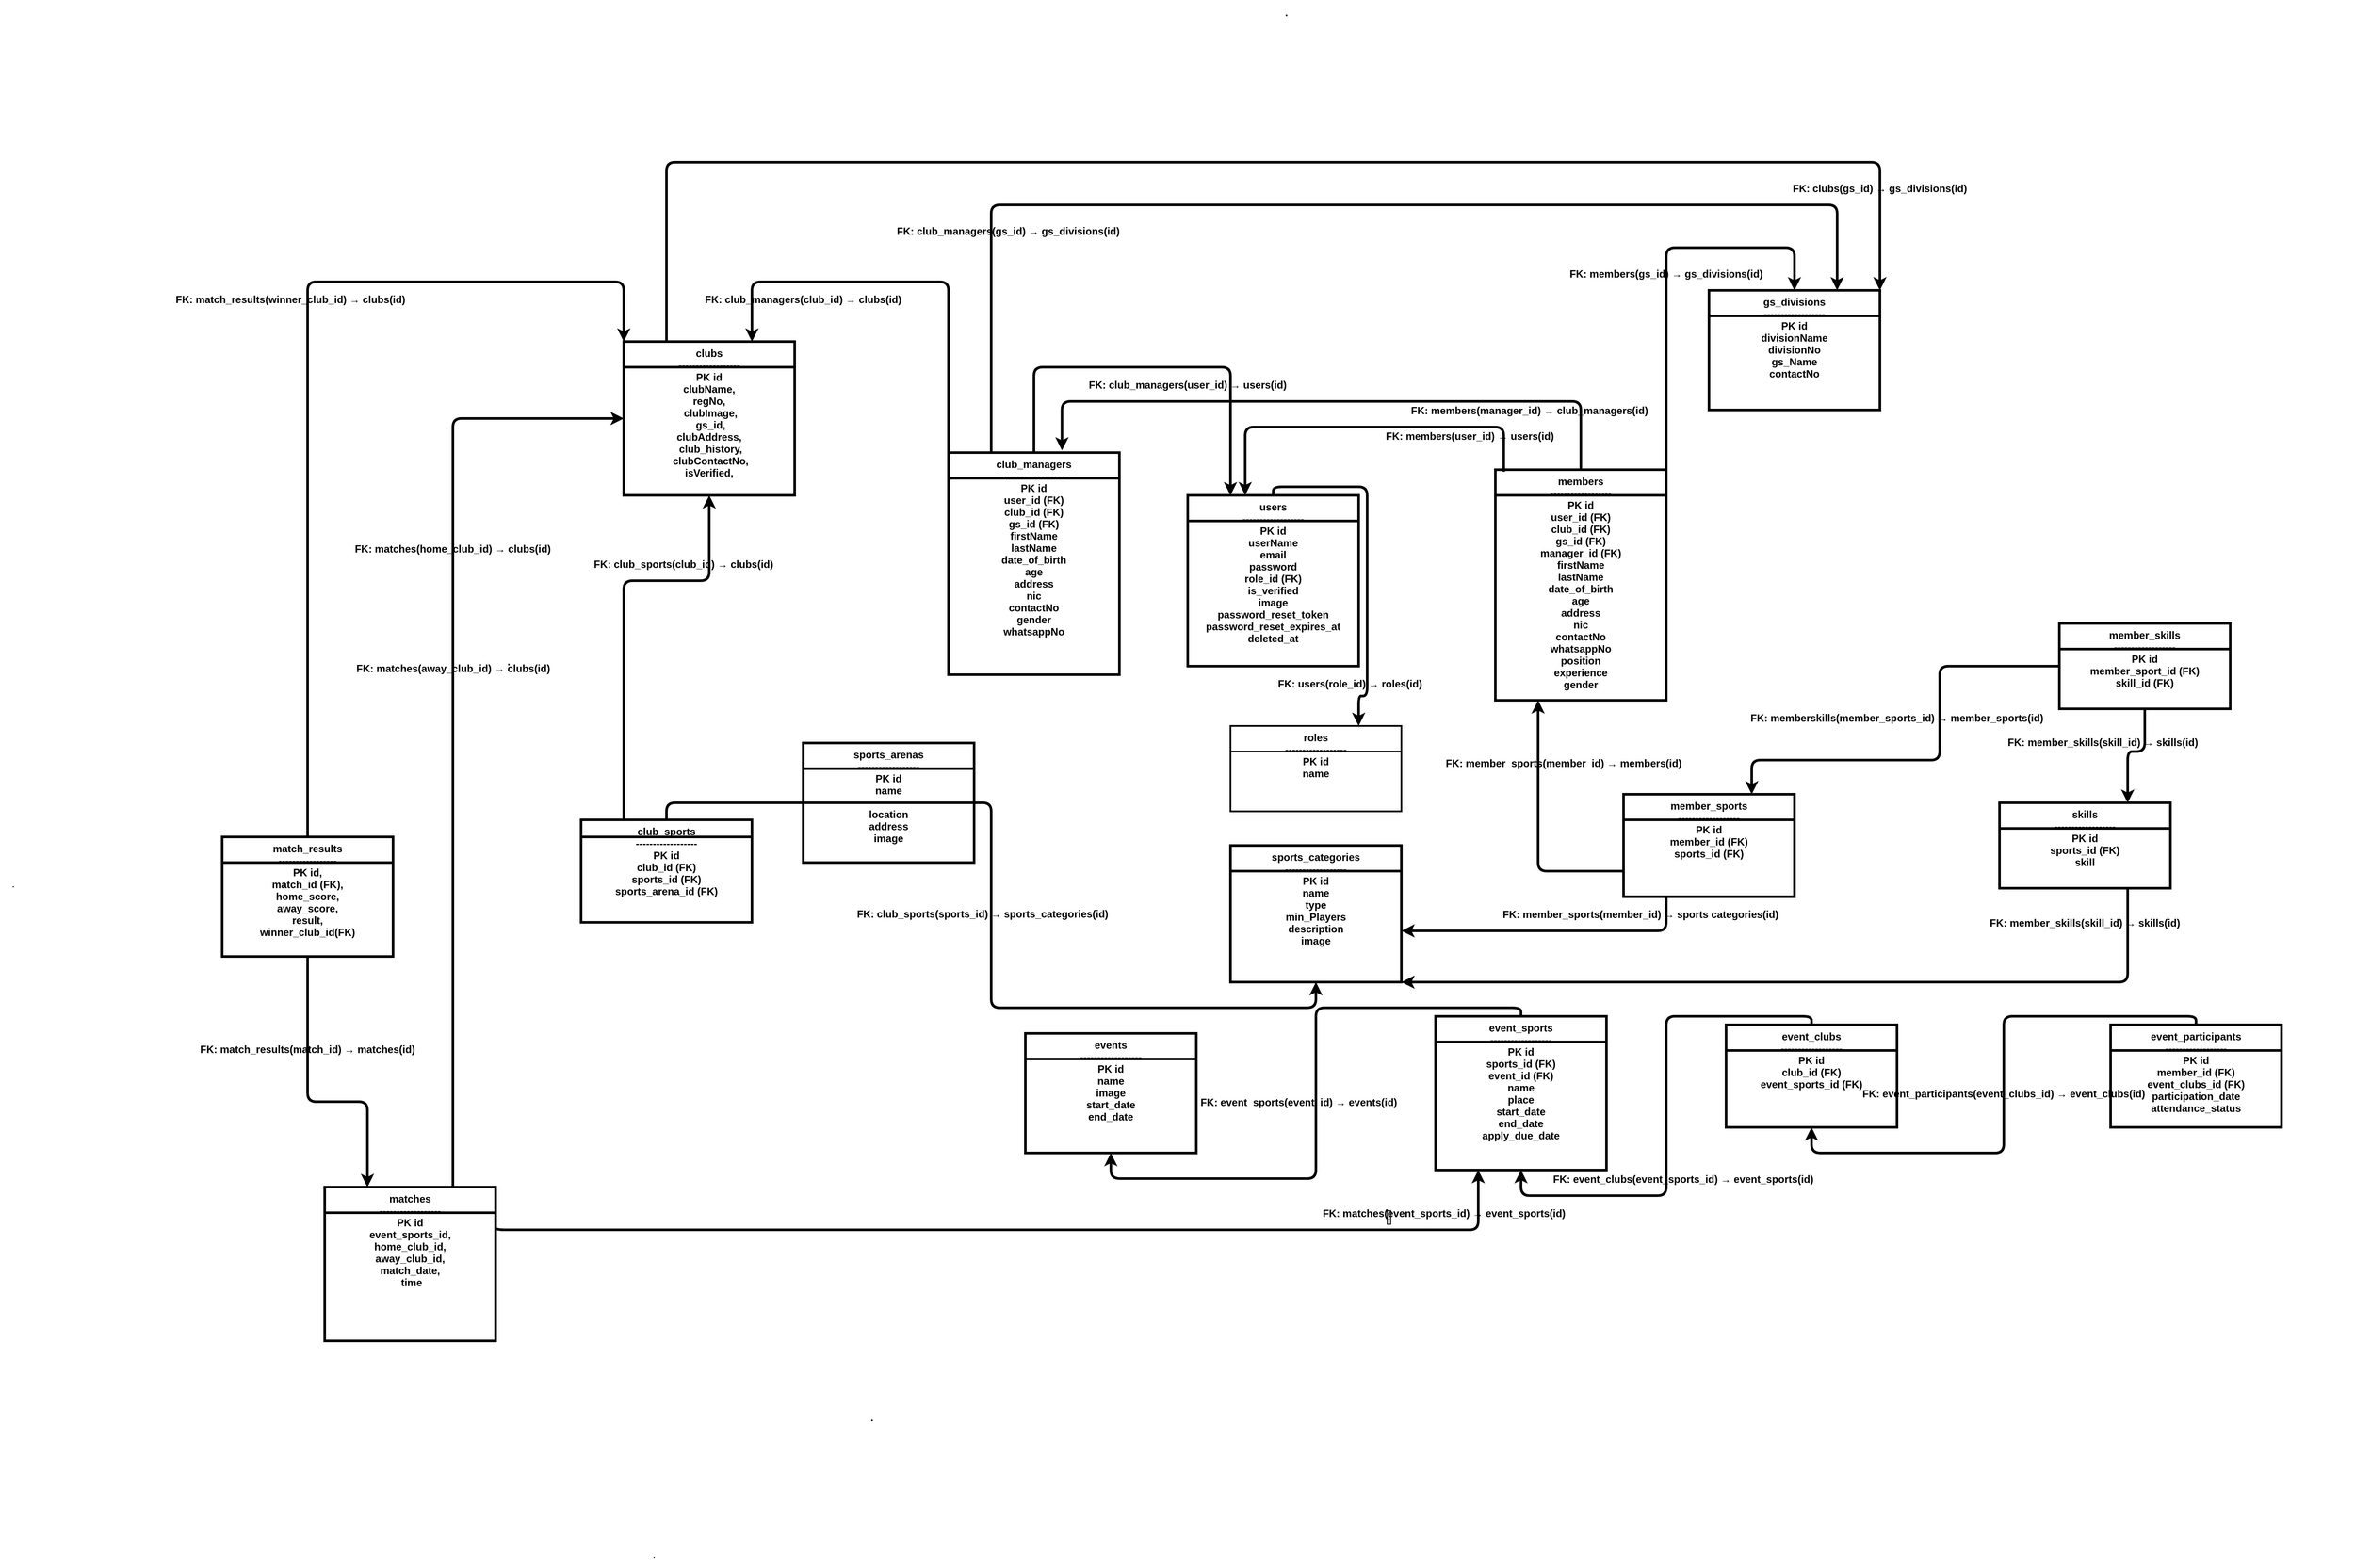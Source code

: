 <mxfile>
    <diagram id="mD2tzZAaCmhHmnnn9W-B" name="Page-1">
        <mxGraphModel dx="2087" dy="1399" grid="1" gridSize="10" guides="1" tooltips="1" connect="1" arrows="1" fold="1" page="1" pageScale="1" pageWidth="850" pageHeight="1100" background="#ffffff" math="0" shadow="0">
            <root>
                <mxCell id="0"/>
                <mxCell id="1" parent="0"/>
                <mxCell id="users" value="users&#10;------------------&#10;PK id&#10;userName&#10;email&#10;password&#10;role_id (FK)&#10;is_verified&#10;image&#10;password_reset_token&#10;password_reset_expires_at&#10;deleted_at" style="shape=table;startSize=30;container=1;collapsible=1;childLayout=tableLayout;fixedRows=1;rowLines=0;fontStyle=1;align=center;resizeLast=1;verticalAlign=top;fontColor=#000000;strokeColor=#000000;fillColor=none;labelBackgroundColor=none;fontSize=12;strokeWidth=3;" parent="1" vertex="1">
                    <mxGeometry x="-10" y="10" width="200" height="200" as="geometry"/>
                </mxCell>
                <mxCell id="roles" value="roles&#10;------------------&#10;PK id&#10;name" style="shape=table;startSize=30;container=1;collapsible=1;childLayout=tableLayout;fixedRows=1;rowLines=0;fontStyle=1;align=center;resizeLast=1;verticalAlign=top;fontColor=#000000;strokeColor=#000000;fillColor=none;labelBackgroundColor=none;fontSize=12;strokeWidth=2;" parent="1" vertex="1">
                    <mxGeometry x="40" y="280" width="200" height="100" as="geometry"/>
                </mxCell>
                <mxCell id="members" value="members&#10;------------------&#10;PK id&#10;user_id (FK)&#10;club_id (FK)&#10;gs_id (FK)&#10;manager_id (FK)&#10;firstName&#10;lastName&#10;date_of_birth&#10;age&#10;address&#10;nic&#10;contactNo&#10;whatsappNo&#10;position&#10;experience&#10;gender" style="shape=table;startSize=30;container=1;collapsible=1;childLayout=tableLayout;fixedRows=1;rowLines=0;fontStyle=1;align=center;resizeLast=1;verticalAlign=top;fontColor=#000000;strokeColor=#000000;fillColor=none;labelBackgroundColor=none;fontSize=12;strokeWidth=3;" parent="1" vertex="1">
                    <mxGeometry x="350" y="-20" width="200" height="270" as="geometry"/>
                </mxCell>
                <mxCell id="club_managers" value="club_managers&#10;------------------&#10;PK id&#10;user_id (FK)&#10;club_id (FK)&#10;gs_id (FK)&#10;firstName&#10;lastName&#10;date_of_birth&#10;age&#10;address&#10;nic&#10;contactNo&#10;gender&#10;whatsappNo" style="shape=table;startSize=30;container=1;collapsible=1;childLayout=tableLayout;fixedRows=1;rowLines=0;fontStyle=1;align=center;resizeLast=1;verticalAlign=top;fontColor=#000000;strokeColor=#000000;fillColor=none;labelBackgroundColor=none;fontSize=12;strokeWidth=3;" parent="1" vertex="1">
                    <mxGeometry x="-290" y="-40" width="200" height="260" as="geometry"/>
                </mxCell>
                <mxCell id="sports_categories" value="sports_categories&#10;------------------&#10;PK id&#10;name&#10;type&#10;min_Players&#10;description&#10;image" style="shape=table;startSize=30;container=1;collapsible=1;childLayout=tableLayout;fixedRows=1;rowLines=0;fontStyle=1;align=center;resizeLast=1;verticalAlign=top;fontColor=#000000;strokeColor=#000000;fillColor=none;labelBackgroundColor=none;fontSize=12;strokeWidth=3;" parent="1" vertex="1">
                    <mxGeometry x="40" y="420" width="200" height="160" as="geometry"/>
                </mxCell>
                <mxCell id="sports_arenas" value="sports_arenas&#10;------------------&#10;PK id&#10;name&#10;&#10;location&#10;address&#10;image" style="shape=table;startSize=30;container=1;collapsible=1;childLayout=tableLayout;fixedRows=1;rowLines=0;fontStyle=1;align=center;resizeLast=1;verticalAlign=top;fontColor=#000000;strokeColor=#000000;fillColor=none;labelBackgroundColor=none;fontSize=12;strokeWidth=3;" parent="1" vertex="1">
                    <mxGeometry x="-460" y="300" width="200" height="140" as="geometry"/>
                </mxCell>
                <mxCell id="club_sports" value="club_sports&#10;------------------&#10;PK id&#10;club_id (FK)&#10;sports_id (FK)&#10;sports_arena_id (FK)" style="shape=table;startSize=20;container=1;collapsible=1;childLayout=tableLayout;fixedRows=1;rowLines=0;fontStyle=1;align=center;resizeLast=1;verticalAlign=top;fontColor=#000000;strokeColor=#000000;fillColor=none;labelBackgroundColor=none;fontSize=12;strokeWidth=3;" parent="1" vertex="1">
                    <mxGeometry x="-720" y="390" width="200" height="120" as="geometry"/>
                </mxCell>
                <mxCell id="gs_divisions" value="gs_divisions&#10;------------------&#10;PK id&#10;divisionName&#10;divisionNo&#10;gs_Name&#10;contactNo" style="shape=table;startSize=30;container=1;collapsible=1;childLayout=tableLayout;fixedRows=1;rowLines=0;fontStyle=1;align=center;resizeLast=1;verticalAlign=top;fontColor=#000000;strokeColor=#000000;fillColor=none;labelBackgroundColor=none;fontSize=12;strokeWidth=3;" parent="1" vertex="1">
                    <mxGeometry x="600" y="-230" width="200" height="140" as="geometry"/>
                </mxCell>
                <mxCell id="skills" value="skills&#10;------------------&#10;PK id&#10;sports_id (FK)&#10;skill" style="shape=table;startSize=30;container=1;collapsible=1;childLayout=tableLayout;fixedRows=1;rowLines=0;fontStyle=1;align=center;resizeLast=1;verticalAlign=top;fontColor=#000000;strokeColor=#000000;fillColor=none;labelBackgroundColor=none;fontSize=12;strokeWidth=3;" parent="1" vertex="1">
                    <mxGeometry x="940" y="370" width="200" height="100" as="geometry"/>
                </mxCell>
                <mxCell id="member_skills" value="member_skills&#10;------------------&#10;PK id&#10;member_sport_id (FK)&#10;skill_id (FK)" style="shape=table;startSize=30;container=1;collapsible=1;childLayout=tableLayout;fixedRows=1;rowLines=0;fontStyle=1;align=center;resizeLast=1;verticalAlign=top;fontColor=#000000;strokeColor=#000000;fillColor=none;labelBackgroundColor=none;fontSize=12;strokeWidth=3;" parent="1" vertex="1">
                    <mxGeometry x="1010" y="160" width="200" height="100" as="geometry"/>
                </mxCell>
                <mxCell id="events" value="events&#10;------------------&#10;PK id&#10;name&#10;image&#10;start_date&#10;end_date" style="shape=table;startSize=30;container=1;collapsible=1;childLayout=tableLayout;fixedRows=1;rowLines=0;fontStyle=1;align=center;resizeLast=1;verticalAlign=top;fontColor=#000000;strokeColor=#000000;fillColor=none;labelBackgroundColor=none;fontSize=12;strokeWidth=3;" parent="1" vertex="1">
                    <mxGeometry x="-200" y="640" width="200" height="140" as="geometry"/>
                </mxCell>
                <mxCell id="event_sports" value="event_sports&#10;------------------&#10;PK id&#10;sports_id (FK)&#10;event_id (FK)&#10;name&#10;place&#10;start_date&#10;end_date&#10;apply_due_date" style="shape=table;startSize=30;container=1;collapsible=1;childLayout=tableLayout;fixedRows=1;rowLines=0;fontStyle=1;align=center;resizeLast=1;verticalAlign=top;fontColor=#000000;strokeColor=#000000;fillColor=none;labelBackgroundColor=none;fontSize=12;strokeWidth=3;" parent="1" vertex="1">
                    <mxGeometry x="280" y="620" width="200" height="180" as="geometry"/>
                </mxCell>
                <mxCell id="event_clubs" value="event_clubs&#10;------------------&#10;PK id&#10;club_id (FK)&#10;event_sports_id (FK)" style="shape=table;startSize=30;container=1;collapsible=1;childLayout=tableLayout;fixedRows=1;rowLines=0;fontStyle=1;align=center;resizeLast=1;verticalAlign=top;fontColor=#000000;strokeColor=#000000;fillColor=none;labelBackgroundColor=none;fontSize=12;strokeWidth=3;" parent="1" vertex="1">
                    <mxGeometry x="620" y="630" width="200" height="120" as="geometry"/>
                </mxCell>
                <mxCell id="event_participants" value="event_participants&#10;------------------&#10;PK id&#10;member_id (FK)&#10;event_clubs_id (FK)&#10;participation_date&#10;attendance_status" style="shape=table;startSize=30;container=1;collapsible=1;childLayout=tableLayout;fixedRows=1;rowLines=0;fontStyle=1;align=center;resizeLast=1;verticalAlign=top;fontColor=#000000;strokeColor=#000000;fillColor=none;labelBackgroundColor=none;fontSize=12;strokeWidth=3;" parent="1" vertex="1">
                    <mxGeometry x="1070" y="630" width="200" height="120" as="geometry"/>
                </mxCell>
                <mxCell id="fk_users_roles" value="FK: users(role_id) → roles(id)" style="edgeStyle=orthogonalEdgeStyle;orthogonalLoop=1;exitX=0.5;exitY=0;entryX=0.75;entryY=0;fontColor=#000000;strokeColor=#000000;labelBackgroundColor=none;fontSize=12;fontStyle=1;entryDx=0;entryDy=0;strokeWidth=3;" parent="1" source="users" target="roles" edge="1">
                    <mxGeometry x="0.829" y="-18" relative="1" as="geometry">
                        <mxPoint x="8" y="-15" as="offset"/>
                    </mxGeometry>
                </mxCell>
                <mxCell id="fk_members_users" value="FK: members(user_id) → users(id)" style="edgeStyle=orthogonalEdgeStyle;orthogonalLoop=1;exitX=0.049;exitY=0.009;entryX=0.336;entryY=-0.001;fontColor=#000000;strokeColor=#000000;entryDx=0;entryDy=0;entryPerimeter=0;labelBackgroundColor=none;fontSize=12;fontStyle=1;exitDx=0;exitDy=0;exitPerimeter=0;strokeWidth=3;" parent="1" source="members" target="users" edge="1">
                    <mxGeometry x="-0.576" y="10" relative="1" as="geometry">
                        <mxPoint as="offset"/>
                        <Array as="points">
                            <mxPoint x="360" y="-70"/>
                            <mxPoint x="57" y="-70"/>
                        </Array>
                    </mxGeometry>
                </mxCell>
                <mxCell id="fk_club_managers_members" value="FK: club_managers(user_id) → users(id)" style="edgeStyle=orthogonalEdgeStyle;orthogonalLoop=1;exitX=0.5;exitY=0;entryX=0.25;entryY=0;entryDx=0;entryDy=0;fontColor=#000000;strokeColor=#000000;labelBackgroundColor=none;fontSize=12;fontStyle=1;strokeWidth=3;" parent="1" edge="1">
                    <mxGeometry x="0.167" y="-20" relative="1" as="geometry">
                        <mxPoint x="40.0" y="10" as="targetPoint"/>
                        <Array as="points">
                            <mxPoint x="-190" y="-140"/>
                            <mxPoint x="40" y="-140"/>
                        </Array>
                        <mxPoint x="-190" y="-40" as="sourcePoint"/>
                        <mxPoint as="offset"/>
                    </mxGeometry>
                </mxCell>
                <mxCell id="fk_member_sports_members" value="FK: member_sports(member_id) → members(id)" style="edgeStyle=orthogonalEdgeStyle;orthogonalLoop=1;exitX=0.5;exitY=0;entryX=0.5;entryY=1;" parent="1" target="members" edge="1">
                    <mxGeometry relative="1" as="geometry"/>
                </mxCell>
                <mxCell id="fk_club_sports_clubs" value="FK: club_sports(club_id) → clubs(id)" style="edgeStyle=orthogonalEdgeStyle;orthogonalLoop=1;exitX=0.5;exitY=0;entryX=0.5;entryY=1;" parent="1" source="club_sports" edge="1">
                    <mxGeometry relative="1" as="geometry"/>
                </mxCell>
                <mxCell id="fk_club_sports_sports" value="FK: club_sports(sports_id) → sports_categories(id)" style="edgeStyle=orthogonalEdgeStyle;orthogonalLoop=1;exitX=0.5;exitY=0;entryX=0.5;entryY=1;fontColor=#000000;strokeColor=#000000;labelBackgroundColor=none;fontSize=12;fontStyle=1;strokeWidth=3;" parent="1" source="club_sports" target="sports_categories" edge="1">
                    <mxGeometry x="0.009" y="-10" relative="1" as="geometry">
                        <Array as="points">
                            <mxPoint x="-620" y="370"/>
                            <mxPoint x="-240" y="370"/>
                            <mxPoint x="-240" y="610"/>
                            <mxPoint x="140" y="610"/>
                        </Array>
                        <mxPoint as="offset"/>
                    </mxGeometry>
                </mxCell>
                <mxCell id="fk_event_sports_events" value="FK: event_sports(event_id) → events(id)" style="edgeStyle=orthogonalEdgeStyle;orthogonalLoop=1;exitX=0.5;exitY=0;entryX=0.5;entryY=1;fontColor=#000000;strokeColor=#000000;labelBackgroundColor=none;fontSize=12;fontStyle=1;strokeWidth=3;" parent="1" source="event_sports" target="events" edge="1">
                    <mxGeometry x="-0.0" y="-20" relative="1" as="geometry">
                        <mxPoint as="offset"/>
                    </mxGeometry>
                </mxCell>
                <mxCell id="fk_event_clubs_event_sports" value="FK: event_clubs(event_sports_id) → event_sports(id)" style="edgeStyle=orthogonalEdgeStyle;orthogonalLoop=1;exitX=0.5;exitY=0;entryX=0.5;entryY=1;fontColor=#000000;strokeColor=#000000;labelBackgroundColor=none;fontSize=12;fontStyle=1;strokeWidth=3;" parent="1" source="event_clubs" target="event_sports" edge="1">
                    <mxGeometry x="0.254" y="20" relative="1" as="geometry">
                        <Array as="points">
                            <mxPoint x="720" y="620"/>
                            <mxPoint x="550" y="620"/>
                            <mxPoint x="550" y="830"/>
                            <mxPoint x="380" y="830"/>
                        </Array>
                        <mxPoint as="offset"/>
                    </mxGeometry>
                </mxCell>
                <mxCell id="fk_event_participants_event_clubs" value="FK: event_participants(event_clubs_id) → event_clubs(id)" style="edgeStyle=orthogonalEdgeStyle;orthogonalLoop=1;exitX=0.5;exitY=0;entryX=0.5;entryY=1;fontColor=#000000;strokeColor=#000000;labelBackgroundColor=none;fontSize=12;fontStyle=1;strokeWidth=3;" parent="1" source="event_participants" target="event_clubs" edge="1">
                    <mxGeometry relative="1" as="geometry">
                        <Array as="points">
                            <mxPoint x="1170" y="620"/>
                            <mxPoint x="945" y="620"/>
                            <mxPoint x="945" y="780"/>
                            <mxPoint x="720" y="780"/>
                        </Array>
                    </mxGeometry>
                </mxCell>
                <mxCell id="2" value="FK: members(gs_id) → gs_divisions(id)" style="edgeStyle=orthogonalEdgeStyle;orthogonalLoop=1;exitX=1;exitY=0;exitDx=0;exitDy=0;entryX=0.5;entryY=0;entryDx=0;entryDy=0;fontColor=#000000;strokeColor=#000000;labelBackgroundColor=none;fontSize=12;fontStyle=1;strokeWidth=3;" parent="1" source="members" target="gs_divisions" edge="1">
                    <mxGeometry relative="1" as="geometry">
                        <mxPoint x="680" y="-250" as="sourcePoint"/>
                        <mxPoint x="670" y="-260" as="targetPoint"/>
                        <Array as="points">
                            <mxPoint x="550" y="-280"/>
                            <mxPoint x="700" y="-280"/>
                        </Array>
                        <mxPoint as="offset"/>
                    </mxGeometry>
                </mxCell>
                <mxCell id="4" value="FK: club_managers(gs_id) → gs_divisions(id)" style="edgeStyle=orthogonalEdgeStyle;orthogonalLoop=1;exitX=0.25;exitY=0;exitDx=0;exitDy=0;entryX=0.75;entryY=0;entryDx=0;entryDy=0;fontColor=#000000;strokeColor=#000000;labelBackgroundColor=none;fontSize=12;fontStyle=1;strokeWidth=3;" parent="1" source="club_managers" target="gs_divisions" edge="1">
                    <mxGeometry x="-0.623" y="-20" relative="1" as="geometry">
                        <mxPoint x="710" y="-220" as="sourcePoint"/>
                        <mxPoint x="450" y="-380" as="targetPoint"/>
                        <Array as="points">
                            <mxPoint x="-240" y="-330"/>
                            <mxPoint x="750" y="-330"/>
                        </Array>
                        <mxPoint as="offset"/>
                    </mxGeometry>
                </mxCell>
                <mxCell id="5" value="FK: member_skills(skill_id) → skills(id)" style="edgeStyle=orthogonalEdgeStyle;orthogonalLoop=1;exitX=0.5;exitY=1;exitDx=0;exitDy=0;entryX=0.75;entryY=0;entryDx=0;entryDy=0;fontColor=#000000;strokeColor=#000000;labelBackgroundColor=none;fontSize=12;fontStyle=1;strokeWidth=3;" parent="1" source="member_skills" target="skills" edge="1">
                    <mxGeometry x="-0.285" y="-28" relative="1" as="geometry">
                        <mxPoint x="1240" y="400" as="sourcePoint"/>
                        <mxPoint x="1200" y="310" as="targetPoint"/>
                        <Array as="points">
                            <mxPoint x="1110" y="310"/>
                            <mxPoint x="1090" y="310"/>
                        </Array>
                        <mxPoint x="-21" y="-8" as="offset"/>
                    </mxGeometry>
                </mxCell>
                <mxCell id="6" value="FK: member_skills(skill_id) → skills(id)" style="edgeStyle=orthogonalEdgeStyle;orthogonalLoop=1;exitX=0.75;exitY=1;exitDx=0;exitDy=0;fontColor=#000000;strokeColor=#000000;labelBackgroundColor=none;fontSize=12;fontStyle=1;entryX=1;entryY=1;entryDx=0;entryDy=0;strokeWidth=3;" parent="1" source="skills" target="sports_categories" edge="1">
                    <mxGeometry x="-0.917" y="-50" relative="1" as="geometry">
                        <mxPoint x="330" y="560" as="sourcePoint"/>
                        <mxPoint x="360" y="570" as="targetPoint"/>
                        <Array as="points">
                            <mxPoint x="1090" y="580"/>
                        </Array>
                        <mxPoint as="offset"/>
                    </mxGeometry>
                </mxCell>
                <mxCell id="8" value="FK: memberskills(member_sports_id) → member_sports(id)" style="edgeStyle=orthogonalEdgeStyle;orthogonalLoop=1;entryX=0.75;entryY=0;entryDx=0;entryDy=0;exitX=0;exitY=0.5;exitDx=0;exitDy=0;fontSize=12;fontColor=#000000;strokeColor=#000000;labelBackgroundColor=none;fontStyle=1;strokeWidth=3;" parent="1" source="member_skills" target="10" edge="1">
                    <mxGeometry x="-0.216" y="-50" relative="1" as="geometry">
                        <mxPoint x="870" y="400" as="sourcePoint"/>
                        <mxPoint x="1201.333" y="-70" as="targetPoint"/>
                        <Array as="points">
                            <mxPoint x="870" y="210"/>
                            <mxPoint x="870" y="320"/>
                            <mxPoint x="650" y="320"/>
                        </Array>
                        <mxPoint as="offset"/>
                    </mxGeometry>
                </mxCell>
                <mxCell id="10" value="member_sports&#10;------------------&#10;PK id&#10;member_id (FK)&#10;sports_id (FK)&#10;" style="shape=table;startSize=30;container=1;collapsible=1;childLayout=tableLayout;fixedRows=1;rowLines=0;fontStyle=1;align=center;resizeLast=1;verticalAlign=top;fontColor=#000000;strokeColor=#000000;fillColor=none;labelBackgroundColor=none;fontSize=12;strokeWidth=3;" parent="1" vertex="1">
                    <mxGeometry x="500" y="360" width="200" height="120" as="geometry"/>
                </mxCell>
                <mxCell id="11" value="FK: member_sports(member_id) → members(id)" style="edgeStyle=orthogonalEdgeStyle;orthogonalLoop=1;entryX=0.25;entryY=1;entryDx=0;entryDy=0;exitX=0;exitY=0.75;exitDx=0;exitDy=0;fontColor=#000000;strokeColor=#000000;labelBackgroundColor=none;fontSize=12;fontStyle=1;strokeWidth=3;" parent="1" source="10" target="members" edge="1">
                    <mxGeometry x="0.513" y="-30" relative="1" as="geometry">
                        <mxPoint x="430" y="360" as="sourcePoint"/>
                        <mxPoint x="730" y="50" as="targetPoint"/>
                        <Array as="points">
                            <mxPoint x="400" y="450"/>
                        </Array>
                        <mxPoint as="offset"/>
                    </mxGeometry>
                </mxCell>
                <mxCell id="12" value="FK: members(manager_id) → club_managers(id)" style="edgeStyle=orthogonalEdgeStyle;orthogonalLoop=1;exitX=0.5;exitY=0;exitDx=0;exitDy=0;entryX=0.664;entryY=-0.01;entryDx=0;entryDy=0;entryPerimeter=0;fontColor=#000000;strokeColor=#000000;labelBackgroundColor=none;fontSize=12;fontStyle=1;strokeWidth=3;" parent="1" source="members" target="club_managers" edge="1">
                    <mxGeometry x="-0.624" y="10" relative="1" as="geometry">
                        <mxPoint x="470" y="-100" as="sourcePoint"/>
                        <mxPoint x="680" y="10" as="targetPoint"/>
                        <Array as="points">
                            <mxPoint x="450" y="-100"/>
                            <mxPoint x="-157" y="-100"/>
                        </Array>
                        <mxPoint as="offset"/>
                    </mxGeometry>
                </mxCell>
                <mxCell id="13" value="FK: member_sports(member_id) → sports categories(id)" style="edgeStyle=orthogonalEdgeStyle;orthogonalLoop=1;fontColor=#000000;strokeColor=#000000;labelBackgroundColor=none;fontSize=12;fontStyle=1;exitX=0.25;exitY=1;exitDx=0;exitDy=0;strokeWidth=3;" parent="1" source="10" edge="1">
                    <mxGeometry x="-0.6" y="-20" relative="1" as="geometry">
                        <mxPoint x="570" y="540" as="sourcePoint"/>
                        <mxPoint x="240" y="520" as="targetPoint"/>
                        <Array as="points">
                            <mxPoint x="550" y="520"/>
                            <mxPoint x="330" y="520"/>
                        </Array>
                        <mxPoint as="offset"/>
                    </mxGeometry>
                </mxCell>
                <mxCell id="15" value="clubs&#10;------------------&#10;PK id&#10;clubName,&#10;regNo,&#10; clubImage,&#10; gs_id, &#10;clubAddress,&#10; club_history,&#10; clubContactNo, &#10;isVerified," style="shape=table;startSize=30;container=1;collapsible=1;childLayout=tableLayout;fixedRows=1;rowLines=0;fontStyle=1;align=center;resizeLast=1;verticalAlign=top;fontColor=#000000;strokeColor=#000000;fillColor=none;labelBackgroundColor=none;fontSize=12;strokeWidth=3;" parent="1" vertex="1">
                    <mxGeometry x="-670" y="-170" width="200" height="180" as="geometry"/>
                </mxCell>
                <mxCell id="16" value="FK: club_managers(club_id) → clubs(id)" style="edgeStyle=orthogonalEdgeStyle;orthogonalLoop=1;exitX=0;exitY=0;entryX=0.75;entryY=0;entryDx=0;entryDy=0;exitDx=0;exitDy=0;fontColor=#000000;strokeColor=#000000;labelBackgroundColor=none;fontSize=12;fontStyle=1;strokeWidth=3;" parent="1" source="club_managers" target="15" edge="1">
                    <mxGeometry x="0.48" y="20" relative="1" as="geometry">
                        <mxPoint x="-560" y="-190" as="sourcePoint"/>
                        <mxPoint x="-330" y="-140" as="targetPoint"/>
                        <Array as="points">
                            <mxPoint x="-290" y="-240"/>
                            <mxPoint x="-520" y="-240"/>
                        </Array>
                        <mxPoint as="offset"/>
                    </mxGeometry>
                </mxCell>
                <mxCell id="17" value="FK: club_sports(club_id) → clubs(id)" style="edgeStyle=orthogonalEdgeStyle;orthogonalLoop=1;entryX=0.5;entryY=1;entryDx=0;entryDy=0;exitX=0.25;exitY=0;exitDx=0;exitDy=0;fontColor=#000000;strokeColor=#000000;labelBackgroundColor=none;fontSize=12;fontStyle=1;strokeWidth=3;" parent="1" source="club_sports" target="15" edge="1">
                    <mxGeometry x="0.458" y="20" relative="1" as="geometry">
                        <mxPoint x="-650" y="200" as="sourcePoint"/>
                        <mxPoint x="-510.0" y="-160" as="targetPoint"/>
                        <Array as="points">
                            <mxPoint x="-670" y="110"/>
                            <mxPoint x="-570" y="110"/>
                        </Array>
                        <mxPoint as="offset"/>
                    </mxGeometry>
                </mxCell>
                <mxCell id="18" value="FK: clubs(gs_id) → gs_divisions(id)" style="edgeStyle=orthogonalEdgeStyle;orthogonalLoop=1;entryX=1;entryY=0;entryDx=0;entryDy=0;exitX=0.25;exitY=0;exitDx=0;exitDy=0;fontColor=#000000;strokeColor=#000000;labelBackgroundColor=none;fontSize=12;fontStyle=1;strokeWidth=3;" parent="1" source="15" target="gs_divisions" edge="1">
                    <mxGeometry x="0.865" relative="1" as="geometry">
                        <mxPoint x="-590" y="-240" as="sourcePoint"/>
                        <mxPoint x="425.0" y="-380" as="targetPoint"/>
                        <Array as="points">
                            <mxPoint x="-620" y="-380"/>
                            <mxPoint x="800" y="-380"/>
                        </Array>
                        <mxPoint as="offset"/>
                    </mxGeometry>
                </mxCell>
                <mxCell id="19" value="." style="text;html=1;align=center;verticalAlign=middle;resizable=0;points=[];autosize=1;strokeColor=none;fillColor=none;fontColor=#000000;labelBackgroundColor=none;fontStyle=1" parent="1" vertex="1">
                    <mxGeometry x="90" y="-570" width="30" height="30" as="geometry"/>
                </mxCell>
                <mxCell id="20" value="." style="text;html=1;align=center;verticalAlign=middle;resizable=0;points=[];autosize=1;strokeColor=none;fillColor=none;fontColor=#000000;labelBackgroundColor=none;labelBorderColor=default;fontSize=12;fontStyle=1" parent="1" vertex="1">
                    <mxGeometry x="210" y="840" width="30" height="30" as="geometry"/>
                </mxCell>
                <mxCell id="22" value="." style="text;html=1;align=center;verticalAlign=middle;resizable=0;points=[];autosize=1;strokeColor=none;fillColor=none;fontColor=#000000;labelBackgroundColor=none;fontSize=12;fontStyle=1" parent="1" vertex="1">
                    <mxGeometry x="-820" y="190" width="30" height="30" as="geometry"/>
                </mxCell>
                <mxCell id="26" value="match_results&#10;-----------------&#10;PK id,&#10;match_id (FK), &#10;home_score, &#10;away_score, &#10;result, &#10;winner_club_id(FK)" style="shape=table;startSize=30;container=1;collapsible=1;childLayout=tableLayout;fixedRows=1;rowLines=0;fontStyle=1;align=center;resizeLast=1;verticalAlign=top;fontColor=#000000;strokeColor=#000000;fillColor=none;labelBackgroundColor=none;fontSize=12;strokeWidth=3;" vertex="1" parent="1">
                    <mxGeometry x="-1140" y="410" width="200" height="140" as="geometry"/>
                </mxCell>
                <mxCell id="27" value="matches&#10;------------------&#10;PK id&#10;event_sports_id, &#10;home_club_id, &#10;away_club_id, &#10;match_date,&#10; time" style="shape=table;startSize=30;container=1;collapsible=1;childLayout=tableLayout;fixedRows=1;rowLines=0;fontStyle=1;align=center;resizeLast=1;verticalAlign=top;fontColor=#000000;strokeColor=#000000;fillColor=none;labelBackgroundColor=none;fontSize=12;strokeWidth=3;" vertex="1" parent="1">
                    <mxGeometry x="-1020" y="820" width="200" height="180" as="geometry"/>
                </mxCell>
                <mxCell id="28" value="FK: match_results(match_id) → matches(id)" style="edgeStyle=orthogonalEdgeStyle;orthogonalLoop=1;entryX=0.25;entryY=0;entryDx=0;entryDy=0;exitX=0.5;exitY=1;exitDx=0;exitDy=0;fontColor=#000000;strokeColor=#000000;labelBackgroundColor=none;fontSize=12;fontStyle=1;strokeWidth=3;" edge="1" parent="1" source="26" target="27">
                    <mxGeometry x="-0.365" relative="1" as="geometry">
                        <mxPoint x="-475" y="1250" as="sourcePoint"/>
                        <mxPoint x="-335.0" y="890" as="targetPoint"/>
                        <Array as="points">
                            <mxPoint x="-1040" y="720"/>
                            <mxPoint x="-970" y="720"/>
                        </Array>
                        <mxPoint as="offset"/>
                    </mxGeometry>
                </mxCell>
                <mxCell id="29" value="." style="text;html=1;align=center;verticalAlign=middle;resizable=0;points=[];autosize=1;strokeColor=none;fillColor=none;fontColor=#000000;" vertex="1" parent="1">
                    <mxGeometry x="-650" y="1235" width="30" height="30" as="geometry"/>
                </mxCell>
                <mxCell id="30" value="FK: match_results(winner_club_id) → clubs(id)" style="edgeStyle=orthogonalEdgeStyle;orthogonalLoop=1;exitX=0.5;exitY=0;exitDx=0;exitDy=0;fontColor=#000000;strokeColor=#000000;labelBackgroundColor=none;entryX=0;entryY=0;entryDx=0;entryDy=0;fontSize=12;fontStyle=1;strokeWidth=3;" edge="1" parent="1" source="26" target="15">
                    <mxGeometry x="0.156" y="20" relative="1" as="geometry">
                        <mxPoint x="70" y="1290" as="sourcePoint"/>
                        <mxPoint x="-1420" y="220" as="targetPoint"/>
                        <Array as="points">
                            <mxPoint x="-1040" y="-240"/>
                            <mxPoint x="-670" y="-240"/>
                        </Array>
                        <mxPoint as="offset"/>
                    </mxGeometry>
                </mxCell>
                <mxCell id="31" value="FK: matches(event_sports_id) → event_sports(id)" style="edgeStyle=orthogonalEdgeStyle;orthogonalLoop=1;fontColor=#000000;strokeColor=#000000;labelBackgroundColor=none;entryX=0.25;entryY=1;entryDx=0;entryDy=0;exitX=1;exitY=0.25;exitDx=0;exitDy=0;fontSize=12;fontStyle=1;strokeWidth=3;" edge="1" parent="1" source="27" target="event_sports">
                    <mxGeometry x="0.82" y="20" relative="1" as="geometry">
                        <mxPoint x="-810" y="870" as="sourcePoint"/>
                        <mxPoint x="40" y="880" as="targetPoint"/>
                        <Array as="points">
                            <mxPoint x="330" y="870"/>
                        </Array>
                        <mxPoint as="offset"/>
                    </mxGeometry>
                </mxCell>
                <mxCell id="32" value="FK: matches(home_club_id) → clubs(id)" style="edgeStyle=orthogonalEdgeStyle;orthogonalLoop=1;exitX=0.75;exitY=0;exitDx=0;exitDy=0;fontColor=#000000;strokeColor=#000000;labelBackgroundColor=none;fontSize=12;fontStyle=1;strokeWidth=3;" edge="1" parent="1" source="27">
                    <mxGeometry x="0.36" relative="1" as="geometry">
                        <mxPoint x="-1030" y="390" as="sourcePoint"/>
                        <mxPoint x="-670" y="-80" as="targetPoint"/>
                        <Array as="points">
                            <mxPoint x="-870" y="-80"/>
                        </Array>
                        <mxPoint as="offset"/>
                    </mxGeometry>
                </mxCell>
                <mxCell id="35" value="FK: matches(away_club_id) → clubs(id)" style="edgeLabel;html=1;align=center;verticalAlign=middle;resizable=0;points=[];fontColor=#000000;labelBackgroundColor=none;fontSize=12;fontStyle=1" vertex="1" connectable="0" parent="32">
                    <mxGeometry relative="1" as="geometry">
                        <mxPoint y="-57" as="offset"/>
                    </mxGeometry>
                </mxCell>
                <mxCell id="33" value="." style="text;html=1;align=center;verticalAlign=middle;resizable=0;points=[];autosize=1;strokeColor=none;fillColor=none;fontColor=default;" vertex="1" parent="1">
                    <mxGeometry x="-1400" y="450" width="30" height="30" as="geometry"/>
                </mxCell>
                <mxCell id="38" value="." style="text;html=1;align=center;verticalAlign=middle;resizable=0;points=[];autosize=1;strokeColor=none;fillColor=none;fontColor=default;fontStyle=1" vertex="1" parent="1">
                    <mxGeometry x="-395" y="1075" width="30" height="30" as="geometry"/>
                </mxCell>
                <mxCell id="39" value="." style="text;html=1;align=center;verticalAlign=middle;resizable=0;points=[];autosize=1;strokeColor=none;fillColor=none;fontColor=#FFFFFF;fontStyle=1" vertex="1" parent="1">
                    <mxGeometry x="1325" y="535" width="30" height="30" as="geometry"/>
                </mxCell>
            </root>
        </mxGraphModel>
    </diagram>
</mxfile>